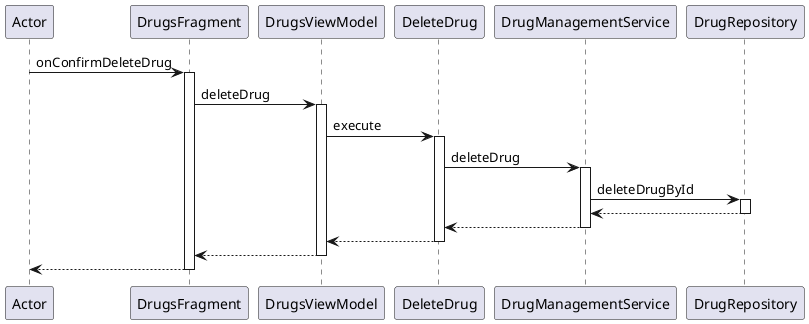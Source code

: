 @startuml
participant Actor
Actor -> DrugsFragment : onConfirmDeleteDrug
activate DrugsFragment
DrugsFragment -> DrugsViewModel : deleteDrug
activate DrugsViewModel
DrugsViewModel -> DeleteDrug : execute
activate DeleteDrug
DeleteDrug -> DrugManagementService : deleteDrug
activate DrugManagementService
DrugManagementService -> DrugRepository : deleteDrugById
activate DrugRepository
DrugRepository --> DrugManagementService
deactivate DrugRepository
DrugManagementService --> DeleteDrug
deactivate DrugManagementService
DeleteDrug --> DrugsViewModel
deactivate DeleteDrug
DrugsViewModel --> DrugsFragment
deactivate DrugsViewModel
return
@enduml
